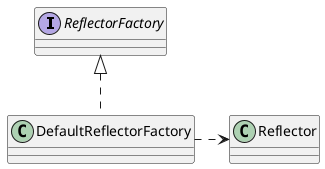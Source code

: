 @startuml
interface ReflectorFactory
class DefaultReflectorFactory
class Reflector

ReflectorFactory <|.. DefaultReflectorFactory
DefaultReflectorFactory .> Reflector


@enduml